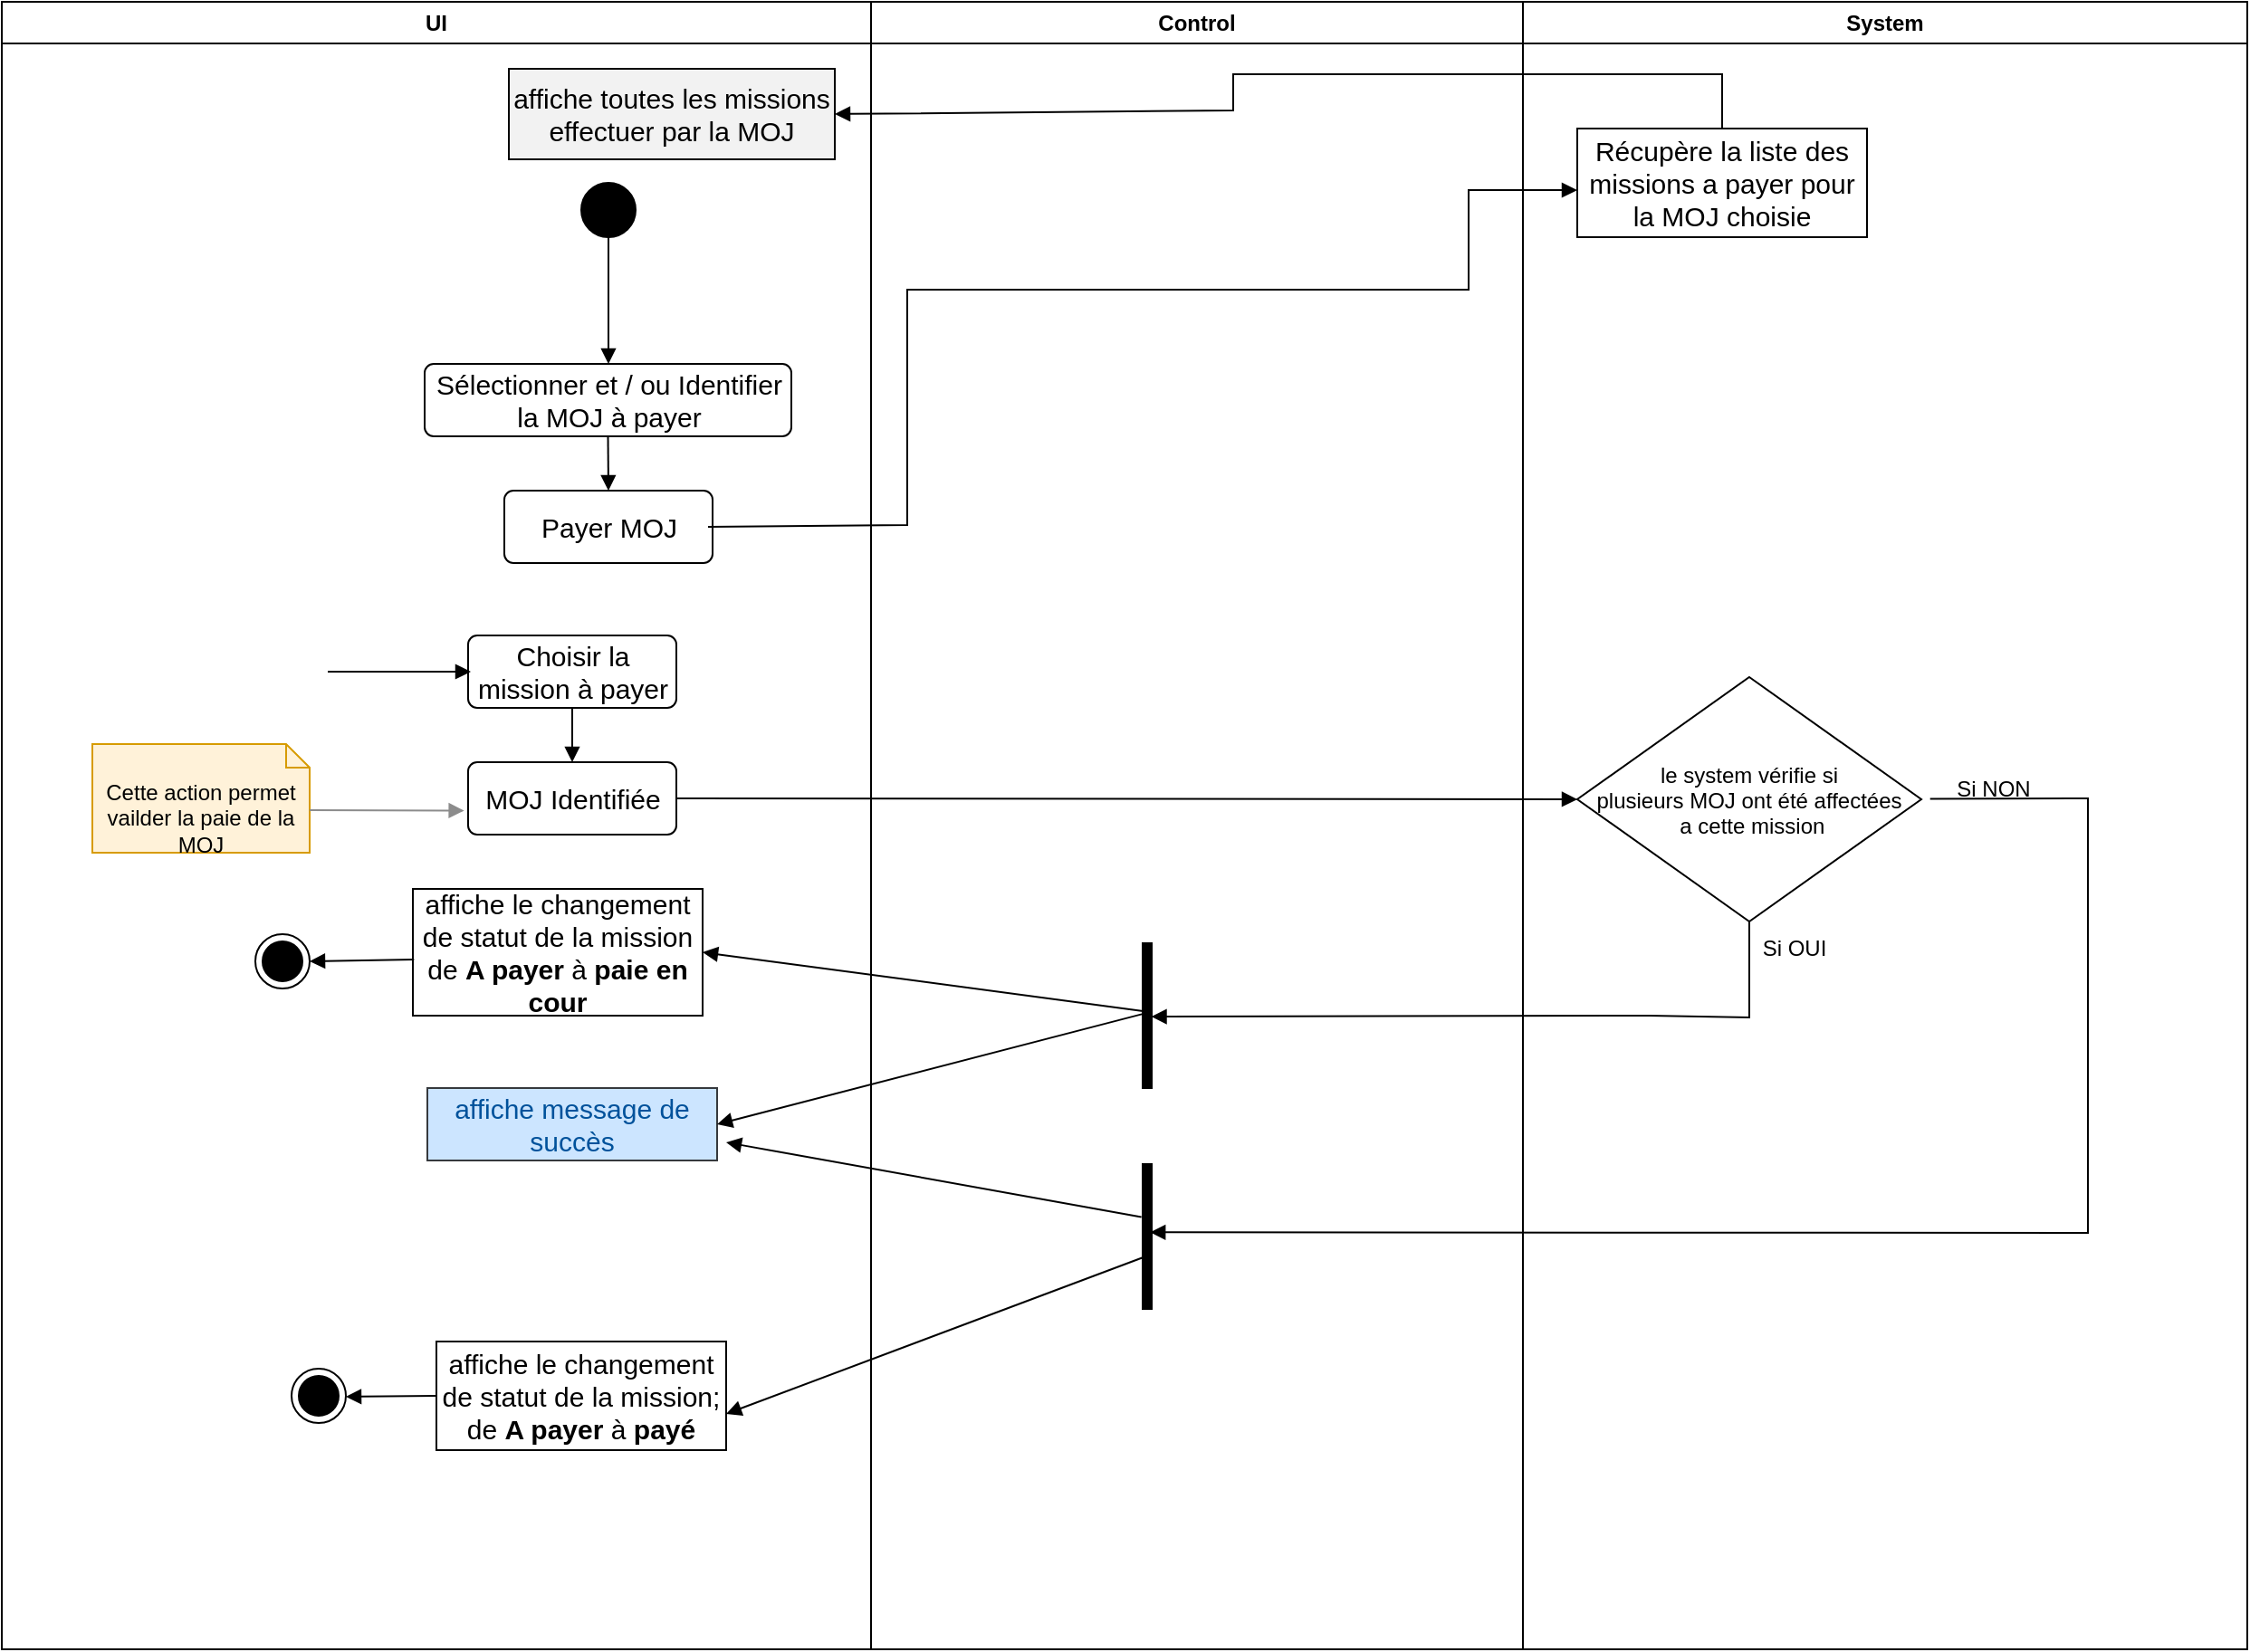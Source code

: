 <mxfile version="24.7.6">
  <diagram name="Page-1" id="VPbHjQ1BROzPNbz4NQ8p">
    <mxGraphModel dx="3102" dy="1242" grid="1" gridSize="10" guides="1" tooltips="1" connect="1" arrows="1" fold="1" page="1" pageScale="1" pageWidth="827" pageHeight="1169" math="0" shadow="0">
      <root>
        <mxCell id="0" />
        <mxCell id="1" parent="0" />
        <mxCell id="kwtfLp-81ddeajUVcoqd-5" value="UI" style="swimlane;whiteSpace=wrap;html=1;" vertex="1" parent="1">
          <mxGeometry x="-800" y="40" width="480" height="910" as="geometry" />
        </mxCell>
        <mxCell id="kwtfLp-81ddeajUVcoqd-8" value="" style="ellipse;fillColor=strokeColor;html=1;" vertex="1" parent="kwtfLp-81ddeajUVcoqd-5">
          <mxGeometry x="320" y="100" width="30" height="30" as="geometry" />
        </mxCell>
        <mxCell id="kwtfLp-81ddeajUVcoqd-9" value="" style="html=1;verticalAlign=bottom;labelBackgroundColor=none;endArrow=block;endFill=1;rounded=0;exitX=0.5;exitY=1;exitDx=0;exitDy=0;" edge="1" parent="kwtfLp-81ddeajUVcoqd-5" source="kwtfLp-81ddeajUVcoqd-8">
          <mxGeometry width="160" relative="1" as="geometry">
            <mxPoint x="320" y="270" as="sourcePoint" />
            <mxPoint x="335" y="200" as="targetPoint" />
          </mxGeometry>
        </mxCell>
        <mxCell id="kwtfLp-81ddeajUVcoqd-10" value="&lt;font style=&quot;font-size: 15px;&quot;&gt;Payer MOJ&lt;/font&gt;" style="html=1;align=center;verticalAlign=middle;rounded=1;absoluteArcSize=1;arcSize=10;dashed=0;whiteSpace=wrap;" vertex="1" parent="kwtfLp-81ddeajUVcoqd-5">
          <mxGeometry x="277.5" y="270" width="115" height="40" as="geometry" />
        </mxCell>
        <mxCell id="kwtfLp-81ddeajUVcoqd-12" value="&lt;span style=&quot;font-size: 15px;&quot;&gt;Sélectionner et / ou Identifier la MOJ à payer&lt;/span&gt;" style="html=1;align=center;verticalAlign=middle;rounded=1;absoluteArcSize=1;arcSize=10;dashed=0;whiteSpace=wrap;" vertex="1" parent="kwtfLp-81ddeajUVcoqd-5">
          <mxGeometry x="233.5" y="200" width="202.5" height="40" as="geometry" />
        </mxCell>
        <mxCell id="kwtfLp-81ddeajUVcoqd-13" value="" style="html=1;verticalAlign=bottom;labelBackgroundColor=none;endArrow=block;endFill=1;rounded=0;exitX=0.5;exitY=1;exitDx=0;exitDy=0;entryX=0.5;entryY=0;entryDx=0;entryDy=0;" edge="1" parent="kwtfLp-81ddeajUVcoqd-5" source="kwtfLp-81ddeajUVcoqd-12" target="kwtfLp-81ddeajUVcoqd-10">
          <mxGeometry width="160" relative="1" as="geometry">
            <mxPoint x="200" y="480" as="sourcePoint" />
            <mxPoint x="360" y="480" as="targetPoint" />
          </mxGeometry>
        </mxCell>
        <mxCell id="kwtfLp-81ddeajUVcoqd-15" value="" style="html=1;verticalAlign=bottom;labelBackgroundColor=none;endArrow=block;endFill=1;rounded=0;" edge="1" parent="kwtfLp-81ddeajUVcoqd-5">
          <mxGeometry width="160" relative="1" as="geometry">
            <mxPoint x="390" y="290" as="sourcePoint" />
            <mxPoint x="870" y="104" as="targetPoint" />
            <Array as="points">
              <mxPoint x="500" y="289" />
              <mxPoint x="500" y="159" />
              <mxPoint x="810" y="159" />
              <mxPoint x="810" y="104" />
            </Array>
          </mxGeometry>
        </mxCell>
        <mxCell id="kwtfLp-81ddeajUVcoqd-16" value="&lt;font style=&quot;font-size: 15px;&quot;&gt;Choisir la mission à payer&lt;/font&gt;" style="html=1;align=center;verticalAlign=middle;rounded=1;absoluteArcSize=1;arcSize=10;dashed=0;whiteSpace=wrap;" vertex="1" parent="kwtfLp-81ddeajUVcoqd-5">
          <mxGeometry x="257.5" y="350" width="115" height="40" as="geometry" />
        </mxCell>
        <mxCell id="kwtfLp-81ddeajUVcoqd-18" value="&lt;font style=&quot;font-size: 15px;&quot;&gt;MOJ Identifiée&lt;/font&gt;" style="html=1;align=center;verticalAlign=middle;rounded=1;absoluteArcSize=1;arcSize=10;dashed=0;whiteSpace=wrap;" vertex="1" parent="kwtfLp-81ddeajUVcoqd-5">
          <mxGeometry x="257.5" y="420" width="115" height="40" as="geometry" />
        </mxCell>
        <mxCell id="kwtfLp-81ddeajUVcoqd-43" value="&lt;span style=&quot;font-size: 15px;&quot;&gt;affiche toutes les missions effectuer par la MOJ&lt;/span&gt;" style="html=1;align=center;verticalAlign=middle;dashed=0;whiteSpace=wrap;fillColor=#F2F2F2;" vertex="1" parent="kwtfLp-81ddeajUVcoqd-5">
          <mxGeometry x="280" y="37" width="180" height="50" as="geometry" />
        </mxCell>
        <mxCell id="kwtfLp-81ddeajUVcoqd-20" value="" style="html=1;verticalAlign=bottom;labelBackgroundColor=none;endArrow=block;endFill=1;rounded=0;exitX=0.5;exitY=1;exitDx=0;exitDy=0;entryX=0.5;entryY=0;entryDx=0;entryDy=0;" edge="1" parent="kwtfLp-81ddeajUVcoqd-5" source="kwtfLp-81ddeajUVcoqd-16" target="kwtfLp-81ddeajUVcoqd-18">
          <mxGeometry width="160" relative="1" as="geometry">
            <mxPoint x="372" y="375" as="sourcePoint" />
            <mxPoint x="422" y="375" as="targetPoint" />
          </mxGeometry>
        </mxCell>
        <mxCell id="kwtfLp-81ddeajUVcoqd-21" value="Cette action permet vailder la paie de la MOJ" style="shape=note2;boundedLbl=1;whiteSpace=wrap;html=1;size=13;verticalAlign=top;align=center;fillColor=#FFF2D9;strokeColor=#d79b00;" vertex="1" parent="kwtfLp-81ddeajUVcoqd-5">
          <mxGeometry x="50" y="410" width="120" height="60" as="geometry" />
        </mxCell>
        <mxCell id="kwtfLp-81ddeajUVcoqd-48" value="" style="html=1;verticalAlign=bottom;labelBackgroundColor=none;endArrow=block;endFill=1;rounded=0;exitX=0;exitY=0;exitDx=120;exitDy=36.5;exitPerimeter=0;entryX=-0.019;entryY=0.669;entryDx=0;entryDy=0;fontColor=#990000;strokeColor=#8C8C8C;entryPerimeter=0;" edge="1" parent="kwtfLp-81ddeajUVcoqd-5" source="kwtfLp-81ddeajUVcoqd-21" target="kwtfLp-81ddeajUVcoqd-18">
          <mxGeometry width="160" relative="1" as="geometry">
            <mxPoint x="180" y="490" as="sourcePoint" />
            <mxPoint x="267" y="520" as="targetPoint" />
          </mxGeometry>
        </mxCell>
        <mxCell id="kwtfLp-81ddeajUVcoqd-49" value="&lt;span style=&quot;font-size: 15px;&quot;&gt;&lt;font color=&quot;#00529b&quot;&gt;affiche message de succès&lt;/font&gt;&lt;/span&gt;" style="html=1;align=center;verticalAlign=middle;dashed=0;whiteSpace=wrap;fillColor=#cce5ff;strokeColor=#36393d;" vertex="1" parent="kwtfLp-81ddeajUVcoqd-5">
          <mxGeometry x="235" y="600" width="160" height="40" as="geometry" />
        </mxCell>
        <mxCell id="kwtfLp-81ddeajUVcoqd-41" value="&lt;font style=&quot;font-size: 15px;&quot;&gt;affiche le changement de statut de la mission de &lt;b&gt;A payer&lt;/b&gt; à &lt;b&gt;paie en cour&lt;/b&gt;&lt;/font&gt;" style="html=1;align=center;verticalAlign=middle;dashed=0;whiteSpace=wrap;fillColor=#FFFFFF;" vertex="1" parent="kwtfLp-81ddeajUVcoqd-5">
          <mxGeometry x="227" y="490" width="160" height="70" as="geometry" />
        </mxCell>
        <mxCell id="kwtfLp-81ddeajUVcoqd-40" value="&lt;font style=&quot;font-size: 15px;&quot;&gt;affiche le changement de statut de la mission; de &lt;b&gt;A payer&lt;/b&gt; à &lt;b&gt;payé&lt;/b&gt;&lt;/font&gt;" style="html=1;align=center;verticalAlign=middle;dashed=0;whiteSpace=wrap;fillColor=#FFFFFF;" vertex="1" parent="kwtfLp-81ddeajUVcoqd-5">
          <mxGeometry x="240" y="740" width="160" height="60" as="geometry" />
        </mxCell>
        <mxCell id="kwtfLp-81ddeajUVcoqd-58" value="" style="html=1;verticalAlign=bottom;labelBackgroundColor=none;endArrow=block;endFill=1;rounded=0;exitX=0.602;exitY=0.631;exitDx=0;exitDy=0;exitPerimeter=0;" edge="1" parent="kwtfLp-81ddeajUVcoqd-5" source="kwtfLp-81ddeajUVcoqd-57">
          <mxGeometry width="160" relative="1" as="geometry">
            <mxPoint x="635" y="700" as="sourcePoint" />
            <mxPoint x="400" y="780" as="targetPoint" />
          </mxGeometry>
        </mxCell>
        <mxCell id="kwtfLp-81ddeajUVcoqd-61" value="" style="ellipse;html=1;shape=endState;fillColor=strokeColor;" vertex="1" parent="kwtfLp-81ddeajUVcoqd-5">
          <mxGeometry x="140" y="515" width="30" height="30" as="geometry" />
        </mxCell>
        <mxCell id="kwtfLp-81ddeajUVcoqd-62" value="" style="ellipse;html=1;shape=endState;fillColor=strokeColor;" vertex="1" parent="kwtfLp-81ddeajUVcoqd-5">
          <mxGeometry x="160" y="755" width="30" height="30" as="geometry" />
        </mxCell>
        <mxCell id="kwtfLp-81ddeajUVcoqd-63" value="" style="html=1;verticalAlign=bottom;labelBackgroundColor=none;endArrow=block;endFill=1;rounded=0;entryX=1;entryY=0.5;entryDx=0;entryDy=0;exitX=0.004;exitY=0.557;exitDx=0;exitDy=0;exitPerimeter=0;" edge="1" parent="kwtfLp-81ddeajUVcoqd-5" source="kwtfLp-81ddeajUVcoqd-41" target="kwtfLp-81ddeajUVcoqd-61">
          <mxGeometry width="160" relative="1" as="geometry">
            <mxPoint x="130" y="580" as="sourcePoint" />
            <mxPoint x="209" y="580" as="targetPoint" />
          </mxGeometry>
        </mxCell>
        <mxCell id="kwtfLp-81ddeajUVcoqd-64" value="" style="html=1;verticalAlign=bottom;labelBackgroundColor=none;endArrow=block;endFill=1;rounded=0;entryX=1;entryY=0.5;entryDx=0;entryDy=0;" edge="1" parent="kwtfLp-81ddeajUVcoqd-5">
          <mxGeometry width="160" relative="1" as="geometry">
            <mxPoint x="240" y="770" as="sourcePoint" />
            <mxPoint x="190" y="770.5" as="targetPoint" />
          </mxGeometry>
        </mxCell>
        <mxCell id="kwtfLp-81ddeajUVcoqd-6" value="Control" style="swimlane;whiteSpace=wrap;html=1;" vertex="1" parent="1">
          <mxGeometry x="-320" y="40" width="360" height="910" as="geometry" />
        </mxCell>
        <mxCell id="kwtfLp-81ddeajUVcoqd-51" value="" style="html=1;points=[];perimeter=orthogonalPerimeter;fillColor=strokeColor;" vertex="1" parent="kwtfLp-81ddeajUVcoqd-6">
          <mxGeometry x="150" y="520" width="5" height="80" as="geometry" />
        </mxCell>
        <mxCell id="kwtfLp-81ddeajUVcoqd-57" value="" style="html=1;points=[];perimeter=orthogonalPerimeter;fillColor=strokeColor;" vertex="1" parent="kwtfLp-81ddeajUVcoqd-6">
          <mxGeometry x="150" y="642" width="5" height="80" as="geometry" />
        </mxCell>
        <mxCell id="kwtfLp-81ddeajUVcoqd-59" value="" style="html=1;verticalAlign=bottom;labelBackgroundColor=none;endArrow=block;endFill=1;rounded=0;exitX=-0.139;exitY=0.365;exitDx=0;exitDy=0;exitPerimeter=0;" edge="1" parent="kwtfLp-81ddeajUVcoqd-6" source="kwtfLp-81ddeajUVcoqd-57">
          <mxGeometry width="160" relative="1" as="geometry">
            <mxPoint x="155" y="663" as="sourcePoint" />
            <mxPoint x="-80" y="630" as="targetPoint" />
          </mxGeometry>
        </mxCell>
        <mxCell id="kwtfLp-81ddeajUVcoqd-7" value="System" style="swimlane;whiteSpace=wrap;html=1;" vertex="1" parent="1">
          <mxGeometry x="40" y="40" width="400" height="910" as="geometry" />
        </mxCell>
        <mxCell id="kwtfLp-81ddeajUVcoqd-11" value="&lt;span style=&quot;font-size: 15px;&quot;&gt;Récupère&amp;nbsp;&lt;/span&gt;&lt;span style=&quot;font-size: 15px;&quot;&gt;la liste des missions a payer pour la MOJ choisie&lt;/span&gt;" style="html=1;align=center;verticalAlign=middle;dashed=0;whiteSpace=wrap;fillColor=#FFFFFF;" vertex="1" parent="kwtfLp-81ddeajUVcoqd-7">
          <mxGeometry x="30" y="70" width="160" height="60" as="geometry" />
        </mxCell>
        <mxCell id="kwtfLp-81ddeajUVcoqd-27" value="le system vérifie si&#xa;plusieurs MOJ ont été affectées&#xa; a cette mission" style="rhombus;" vertex="1" parent="kwtfLp-81ddeajUVcoqd-7">
          <mxGeometry x="30" y="373" width="190" height="135" as="geometry" />
        </mxCell>
        <mxCell id="kwtfLp-81ddeajUVcoqd-34" value="Si OUI" style="text;html=1;align=center;verticalAlign=middle;whiteSpace=wrap;rounded=0;" vertex="1" parent="kwtfLp-81ddeajUVcoqd-7">
          <mxGeometry x="120" y="508" width="60" height="30" as="geometry" />
        </mxCell>
        <mxCell id="kwtfLp-81ddeajUVcoqd-39" value="Si NON" style="text;html=1;align=center;verticalAlign=middle;whiteSpace=wrap;rounded=0;" vertex="1" parent="kwtfLp-81ddeajUVcoqd-7">
          <mxGeometry x="230" y="420" width="60" height="30" as="geometry" />
        </mxCell>
        <mxCell id="kwtfLp-81ddeajUVcoqd-17" value="" style="html=1;verticalAlign=bottom;labelBackgroundColor=none;endArrow=block;endFill=1;rounded=0;" edge="1" parent="1">
          <mxGeometry width="160" relative="1" as="geometry">
            <mxPoint x="-620" y="410" as="sourcePoint" />
            <mxPoint x="-541" y="410" as="targetPoint" />
          </mxGeometry>
        </mxCell>
        <mxCell id="kwtfLp-81ddeajUVcoqd-31" value="" style="html=1;verticalAlign=bottom;labelBackgroundColor=none;endArrow=block;endFill=1;rounded=0;entryX=0;entryY=0.5;entryDx=0;entryDy=0;exitX=1;exitY=0.5;exitDx=0;exitDy=0;" edge="1" parent="1" source="kwtfLp-81ddeajUVcoqd-18" target="kwtfLp-81ddeajUVcoqd-27">
          <mxGeometry width="160" relative="1" as="geometry">
            <mxPoint x="-224" y="498" as="sourcePoint" />
            <mxPoint x="-160" y="470" as="targetPoint" />
          </mxGeometry>
        </mxCell>
        <mxCell id="kwtfLp-81ddeajUVcoqd-44" value="" style="html=1;verticalAlign=bottom;labelBackgroundColor=none;endArrow=block;endFill=1;rounded=0;entryX=1;entryY=0.5;entryDx=0;entryDy=0;exitX=0.5;exitY=0;exitDx=0;exitDy=0;" edge="1" parent="1" source="kwtfLp-81ddeajUVcoqd-11" target="kwtfLp-81ddeajUVcoqd-43">
          <mxGeometry width="160" relative="1" as="geometry">
            <mxPoint x="150" y="90" as="sourcePoint" />
            <mxPoint x="-140" y="160" as="targetPoint" />
            <Array as="points">
              <mxPoint x="150" y="80" />
              <mxPoint x="-120" y="80" />
              <mxPoint x="-120" y="100" />
            </Array>
          </mxGeometry>
        </mxCell>
        <mxCell id="kwtfLp-81ddeajUVcoqd-29" value="" style="html=1;verticalAlign=bottom;labelBackgroundColor=none;endArrow=block;endFill=1;rounded=0;entryX=0.95;entryY=0.507;entryDx=0;entryDy=0;exitX=0.5;exitY=1;exitDx=0;exitDy=0;entryPerimeter=0;" edge="1" parent="1" source="kwtfLp-81ddeajUVcoqd-27" target="kwtfLp-81ddeajUVcoqd-51">
          <mxGeometry width="160" relative="1" as="geometry">
            <mxPoint x="-51" y="668.0" as="sourcePoint" />
            <mxPoint x="154" y="625" as="targetPoint" />
            <Array as="points">
              <mxPoint x="165" y="601" />
              <mxPoint x="110" y="600" />
            </Array>
          </mxGeometry>
        </mxCell>
        <mxCell id="kwtfLp-81ddeajUVcoqd-55" value="" style="html=1;verticalAlign=bottom;labelBackgroundColor=none;endArrow=block;endFill=1;rounded=0;entryX=1;entryY=0.5;entryDx=0;entryDy=0;exitX=-0.089;exitY=0.49;exitDx=0;exitDy=0;exitPerimeter=0;" edge="1" parent="1" source="kwtfLp-81ddeajUVcoqd-51" target="kwtfLp-81ddeajUVcoqd-49">
          <mxGeometry width="160" relative="1" as="geometry">
            <mxPoint x="-250" y="650" as="sourcePoint" />
            <mxPoint x="-171" y="650" as="targetPoint" />
          </mxGeometry>
        </mxCell>
        <mxCell id="kwtfLp-81ddeajUVcoqd-56" value="" style="html=1;verticalAlign=bottom;labelBackgroundColor=none;endArrow=block;endFill=1;rounded=0;entryX=1;entryY=0.5;entryDx=0;entryDy=0;exitX=0.228;exitY=0.47;exitDx=0;exitDy=0;exitPerimeter=0;" edge="1" parent="1" source="kwtfLp-81ddeajUVcoqd-51" target="kwtfLp-81ddeajUVcoqd-41">
          <mxGeometry width="160" relative="1" as="geometry">
            <mxPoint x="-172.5" y="585" as="sourcePoint" />
            <mxPoint x="-407.5" y="625" as="targetPoint" />
          </mxGeometry>
        </mxCell>
        <mxCell id="kwtfLp-81ddeajUVcoqd-38" value="" style="html=1;verticalAlign=bottom;labelBackgroundColor=none;endArrow=block;endFill=1;rounded=0;exitX=1.015;exitY=0.498;exitDx=0;exitDy=0;exitPerimeter=0;entryX=0.417;entryY=0.596;entryDx=0;entryDy=0;entryPerimeter=0;" edge="1" parent="1">
          <mxGeometry width="160" relative="1" as="geometry">
            <mxPoint x="264.85" y="480.23" as="sourcePoint" />
            <mxPoint x="-165.915" y="719.68" as="targetPoint" />
            <Array as="points">
              <mxPoint x="352" y="480" />
              <mxPoint x="352" y="720" />
            </Array>
          </mxGeometry>
        </mxCell>
      </root>
    </mxGraphModel>
  </diagram>
</mxfile>
